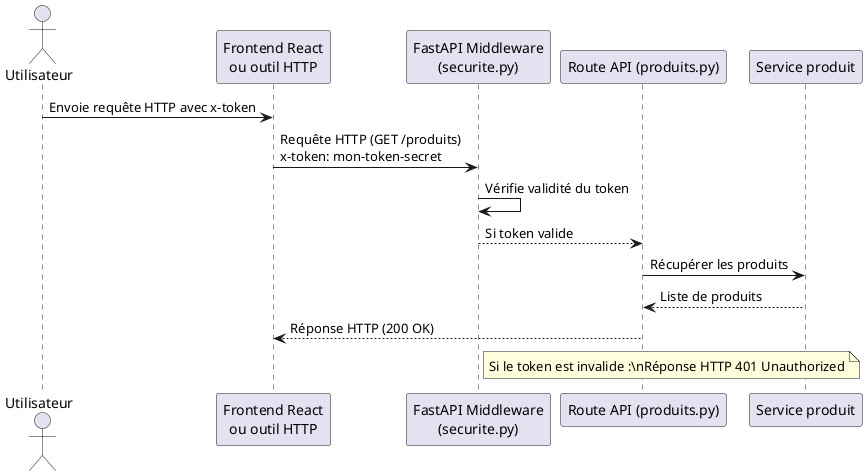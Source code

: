 @startuml sequence_authentification_token

actor Utilisateur
participant "Frontend React\nou outil HTTP" as Client
participant "FastAPI Middleware\n(securite.py)" as Middleware
participant "Route API (produits.py)" as API
participant "Service produit" as Service

Utilisateur -> Client : Envoie requête HTTP avec x-token
Client -> Middleware : Requête HTTP (GET /produits)\nx-token: mon-token-secret
Middleware -> Middleware : Vérifie validité du token
Middleware --> API : Si token valide
API -> Service : Récupérer les produits
Service --> API : Liste de produits
API --> Client : Réponse HTTP (200 OK)

note right of Middleware
Si le token est invalide :\nRéponse HTTP 401 Unauthorized
end note

@enduml

